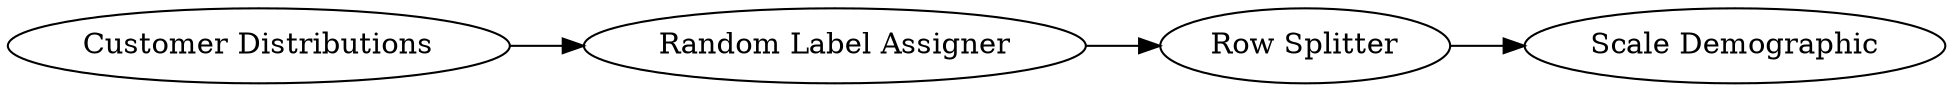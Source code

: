 digraph {
	2 -> 3
	3 -> 4
	1 -> 2
	1 [label="Customer Distributions"]
	4 [label="Scale Demographic"]
	3 [label="Row Splitter"]
	2 [label="Random Label Assigner"]
	rankdir=LR
}
